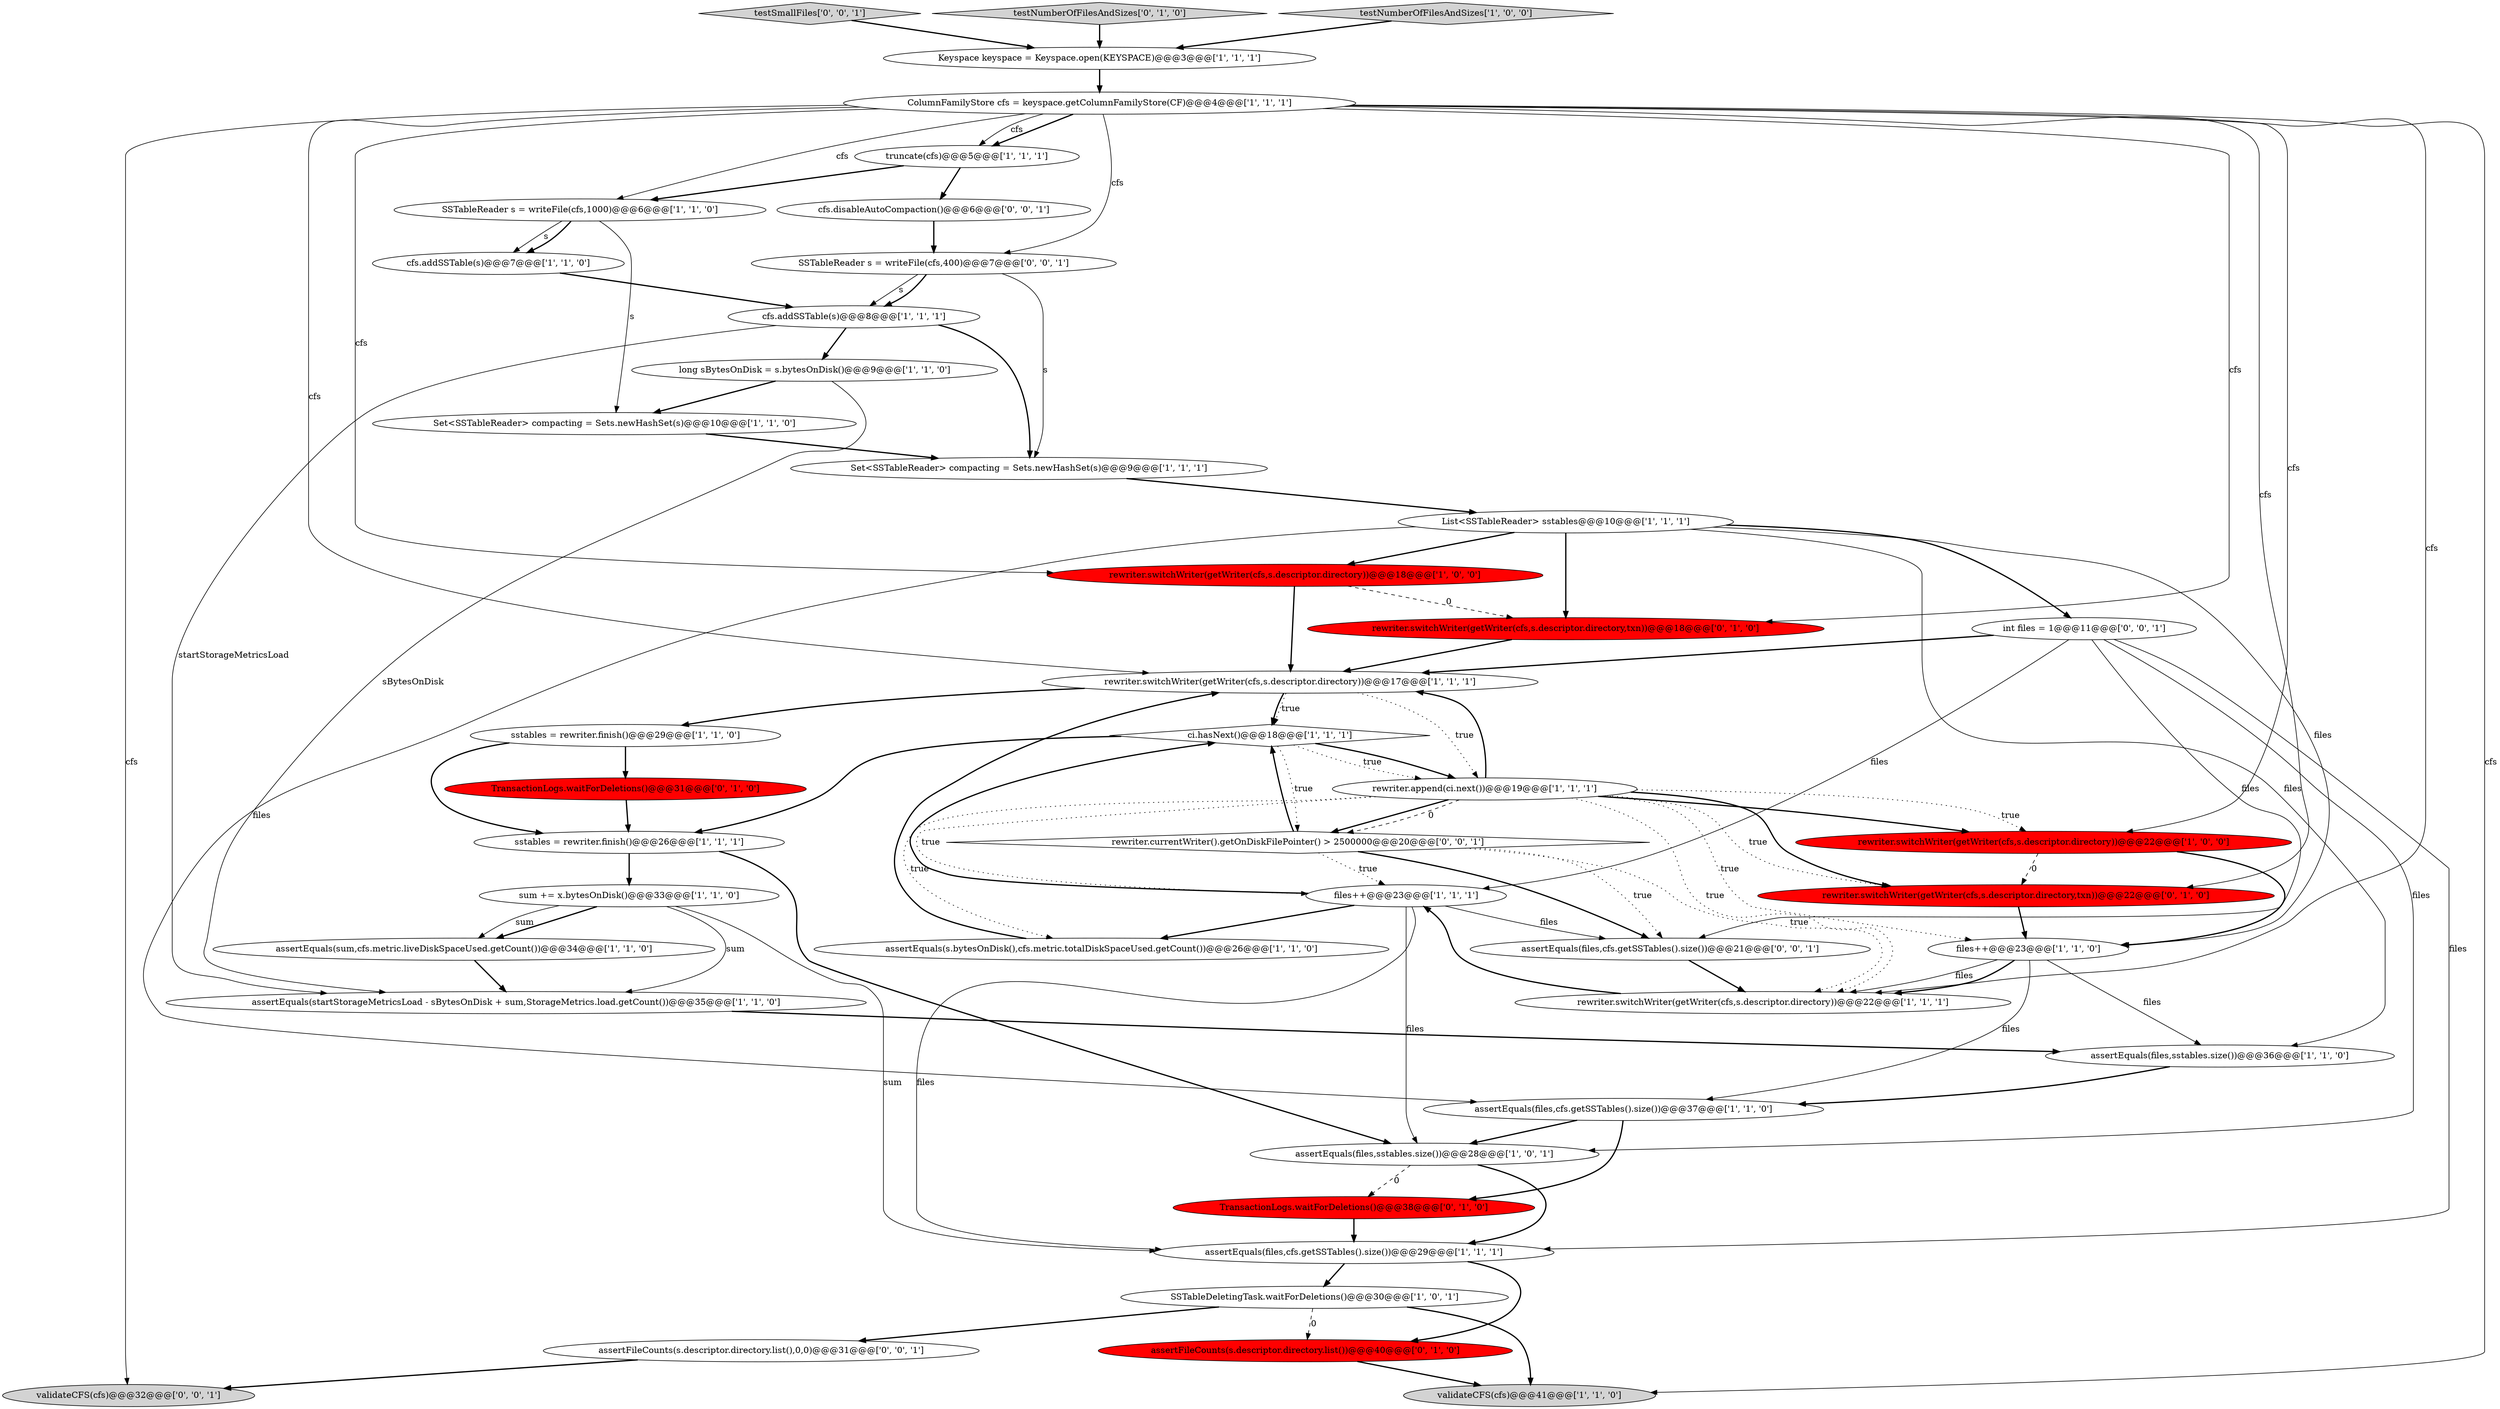 digraph {
3 [style = filled, label = "ColumnFamilyStore cfs = keyspace.getColumnFamilyStore(CF)@@@4@@@['1', '1', '1']", fillcolor = white, shape = ellipse image = "AAA0AAABBB1BBB"];
16 [style = filled, label = "files++@@@23@@@['1', '1', '1']", fillcolor = white, shape = ellipse image = "AAA0AAABBB1BBB"];
40 [style = filled, label = "assertEquals(files,cfs.getSSTables().size())@@@21@@@['0', '0', '1']", fillcolor = white, shape = ellipse image = "AAA0AAABBB3BBB"];
39 [style = filled, label = "testSmallFiles['0', '0', '1']", fillcolor = lightgray, shape = diamond image = "AAA0AAABBB3BBB"];
1 [style = filled, label = "assertEquals(files,cfs.getSSTables().size())@@@29@@@['1', '1', '1']", fillcolor = white, shape = ellipse image = "AAA0AAABBB1BBB"];
20 [style = filled, label = "assertEquals(sum,cfs.metric.liveDiskSpaceUsed.getCount())@@@34@@@['1', '1', '0']", fillcolor = white, shape = ellipse image = "AAA0AAABBB1BBB"];
34 [style = filled, label = "testNumberOfFilesAndSizes['0', '1', '0']", fillcolor = lightgray, shape = diamond image = "AAA0AAABBB2BBB"];
0 [style = filled, label = "List<SSTableReader> sstables@@@10@@@['1', '1', '1']", fillcolor = white, shape = ellipse image = "AAA0AAABBB1BBB"];
15 [style = filled, label = "SSTableReader s = writeFile(cfs,1000)@@@6@@@['1', '1', '0']", fillcolor = white, shape = ellipse image = "AAA0AAABBB1BBB"];
12 [style = filled, label = "truncate(cfs)@@@5@@@['1', '1', '1']", fillcolor = white, shape = ellipse image = "AAA0AAABBB1BBB"];
28 [style = filled, label = "assertEquals(s.bytesOnDisk(),cfs.metric.totalDiskSpaceUsed.getCount())@@@26@@@['1', '1', '0']", fillcolor = white, shape = ellipse image = "AAA0AAABBB1BBB"];
33 [style = filled, label = "TransactionLogs.waitForDeletions()@@@31@@@['0', '1', '0']", fillcolor = red, shape = ellipse image = "AAA1AAABBB2BBB"];
9 [style = filled, label = "long sBytesOnDisk = s.bytesOnDisk()@@@9@@@['1', '1', '0']", fillcolor = white, shape = ellipse image = "AAA0AAABBB1BBB"];
37 [style = filled, label = "validateCFS(cfs)@@@32@@@['0', '0', '1']", fillcolor = lightgray, shape = ellipse image = "AAA0AAABBB3BBB"];
14 [style = filled, label = "ci.hasNext()@@@18@@@['1', '1', '1']", fillcolor = white, shape = diamond image = "AAA0AAABBB1BBB"];
19 [style = filled, label = "rewriter.switchWriter(getWriter(cfs,s.descriptor.directory))@@@18@@@['1', '0', '0']", fillcolor = red, shape = ellipse image = "AAA1AAABBB1BBB"];
27 [style = filled, label = "validateCFS(cfs)@@@41@@@['1', '1', '0']", fillcolor = lightgray, shape = ellipse image = "AAA0AAABBB1BBB"];
6 [style = filled, label = "cfs.addSSTable(s)@@@8@@@['1', '1', '1']", fillcolor = white, shape = ellipse image = "AAA0AAABBB1BBB"];
36 [style = filled, label = "rewriter.switchWriter(getWriter(cfs,s.descriptor.directory,txn))@@@18@@@['0', '1', '0']", fillcolor = red, shape = ellipse image = "AAA1AAABBB2BBB"];
21 [style = filled, label = "rewriter.switchWriter(getWriter(cfs,s.descriptor.directory))@@@22@@@['1', '0', '0']", fillcolor = red, shape = ellipse image = "AAA1AAABBB1BBB"];
22 [style = filled, label = "testNumberOfFilesAndSizes['1', '0', '0']", fillcolor = lightgray, shape = diamond image = "AAA0AAABBB1BBB"];
10 [style = filled, label = "SSTableDeletingTask.waitForDeletions()@@@30@@@['1', '0', '1']", fillcolor = white, shape = ellipse image = "AAA0AAABBB1BBB"];
24 [style = filled, label = "sum += x.bytesOnDisk()@@@33@@@['1', '1', '0']", fillcolor = white, shape = ellipse image = "AAA0AAABBB1BBB"];
7 [style = filled, label = "sstables = rewriter.finish()@@@26@@@['1', '1', '1']", fillcolor = white, shape = ellipse image = "AAA0AAABBB1BBB"];
38 [style = filled, label = "rewriter.currentWriter().getOnDiskFilePointer() > 2500000@@@20@@@['0', '0', '1']", fillcolor = white, shape = diamond image = "AAA0AAABBB3BBB"];
25 [style = filled, label = "sstables = rewriter.finish()@@@29@@@['1', '1', '0']", fillcolor = white, shape = ellipse image = "AAA0AAABBB1BBB"];
29 [style = filled, label = "rewriter.append(ci.next())@@@19@@@['1', '1', '1']", fillcolor = white, shape = ellipse image = "AAA0AAABBB1BBB"];
18 [style = filled, label = "assertEquals(files,cfs.getSSTables().size())@@@37@@@['1', '1', '0']", fillcolor = white, shape = ellipse image = "AAA0AAABBB1BBB"];
23 [style = filled, label = "Keyspace keyspace = Keyspace.open(KEYSPACE)@@@3@@@['1', '1', '1']", fillcolor = white, shape = ellipse image = "AAA0AAABBB1BBB"];
31 [style = filled, label = "rewriter.switchWriter(getWriter(cfs,s.descriptor.directory,txn))@@@22@@@['0', '1', '0']", fillcolor = red, shape = ellipse image = "AAA1AAABBB2BBB"];
43 [style = filled, label = "int files = 1@@@11@@@['0', '0', '1']", fillcolor = white, shape = ellipse image = "AAA0AAABBB3BBB"];
30 [style = filled, label = "rewriter.switchWriter(getWriter(cfs,s.descriptor.directory))@@@22@@@['1', '1', '1']", fillcolor = white, shape = ellipse image = "AAA0AAABBB1BBB"];
32 [style = filled, label = "assertFileCounts(s.descriptor.directory.list())@@@40@@@['0', '1', '0']", fillcolor = red, shape = ellipse image = "AAA1AAABBB2BBB"];
42 [style = filled, label = "SSTableReader s = writeFile(cfs,400)@@@7@@@['0', '0', '1']", fillcolor = white, shape = ellipse image = "AAA0AAABBB3BBB"];
17 [style = filled, label = "assertEquals(startStorageMetricsLoad - sBytesOnDisk + sum,StorageMetrics.load.getCount())@@@35@@@['1', '1', '0']", fillcolor = white, shape = ellipse image = "AAA0AAABBB1BBB"];
8 [style = filled, label = "Set<SSTableReader> compacting = Sets.newHashSet(s)@@@9@@@['1', '1', '1']", fillcolor = white, shape = ellipse image = "AAA0AAABBB1BBB"];
41 [style = filled, label = "assertFileCounts(s.descriptor.directory.list(),0,0)@@@31@@@['0', '0', '1']", fillcolor = white, shape = ellipse image = "AAA0AAABBB3BBB"];
5 [style = filled, label = "assertEquals(files,sstables.size())@@@36@@@['1', '1', '0']", fillcolor = white, shape = ellipse image = "AAA0AAABBB1BBB"];
2 [style = filled, label = "rewriter.switchWriter(getWriter(cfs,s.descriptor.directory))@@@17@@@['1', '1', '1']", fillcolor = white, shape = ellipse image = "AAA0AAABBB1BBB"];
44 [style = filled, label = "cfs.disableAutoCompaction()@@@6@@@['0', '0', '1']", fillcolor = white, shape = ellipse image = "AAA0AAABBB3BBB"];
11 [style = filled, label = "assertEquals(files,sstables.size())@@@28@@@['1', '0', '1']", fillcolor = white, shape = ellipse image = "AAA0AAABBB1BBB"];
13 [style = filled, label = "cfs.addSSTable(s)@@@7@@@['1', '1', '0']", fillcolor = white, shape = ellipse image = "AAA0AAABBB1BBB"];
35 [style = filled, label = "TransactionLogs.waitForDeletions()@@@38@@@['0', '1', '0']", fillcolor = red, shape = ellipse image = "AAA1AAABBB2BBB"];
4 [style = filled, label = "Set<SSTableReader> compacting = Sets.newHashSet(s)@@@10@@@['1', '1', '0']", fillcolor = white, shape = ellipse image = "AAA0AAABBB1BBB"];
26 [style = filled, label = "files++@@@23@@@['1', '1', '0']", fillcolor = white, shape = ellipse image = "AAA0AAABBB1BBB"];
0->26 [style = solid, label="files"];
42->8 [style = solid, label="s"];
12->44 [style = bold, label=""];
25->33 [style = bold, label=""];
3->21 [style = solid, label="cfs"];
3->15 [style = solid, label="cfs"];
10->41 [style = bold, label=""];
29->26 [style = dotted, label="true"];
9->17 [style = solid, label="sBytesOnDisk"];
14->7 [style = bold, label=""];
3->27 [style = solid, label="cfs"];
3->30 [style = solid, label="cfs"];
8->0 [style = bold, label=""];
21->26 [style = bold, label=""];
24->17 [style = solid, label="sum"];
38->16 [style = dotted, label="true"];
29->2 [style = bold, label=""];
10->32 [style = dashed, label="0"];
36->2 [style = bold, label=""];
15->13 [style = solid, label="s"];
39->23 [style = bold, label=""];
2->14 [style = bold, label=""];
18->35 [style = bold, label=""];
4->8 [style = bold, label=""];
16->14 [style = bold, label=""];
2->25 [style = bold, label=""];
29->16 [style = dotted, label="true"];
38->40 [style = dotted, label="true"];
33->7 [style = bold, label=""];
17->5 [style = bold, label=""];
15->13 [style = bold, label=""];
7->11 [style = bold, label=""];
2->29 [style = dotted, label="true"];
0->19 [style = bold, label=""];
26->30 [style = solid, label="files"];
26->18 [style = solid, label="files"];
18->11 [style = bold, label=""];
41->37 [style = bold, label=""];
42->6 [style = solid, label="s"];
23->3 [style = bold, label=""];
19->2 [style = bold, label=""];
25->7 [style = bold, label=""];
22->23 [style = bold, label=""];
0->36 [style = bold, label=""];
3->36 [style = solid, label="cfs"];
24->20 [style = bold, label=""];
7->24 [style = bold, label=""];
43->40 [style = solid, label="files"];
43->16 [style = solid, label="files"];
1->32 [style = bold, label=""];
3->31 [style = solid, label="cfs"];
29->21 [style = dotted, label="true"];
29->38 [style = bold, label=""];
29->38 [style = dashed, label="0"];
16->1 [style = solid, label="files"];
0->18 [style = solid, label="files"];
26->5 [style = solid, label="files"];
44->42 [style = bold, label=""];
0->5 [style = solid, label="files"];
0->43 [style = bold, label=""];
15->4 [style = solid, label="s"];
32->27 [style = bold, label=""];
43->2 [style = bold, label=""];
5->18 [style = bold, label=""];
3->12 [style = bold, label=""];
3->12 [style = solid, label="cfs"];
43->11 [style = solid, label="files"];
29->21 [style = bold, label=""];
38->30 [style = dotted, label="true"];
21->31 [style = dashed, label="0"];
24->20 [style = solid, label="sum"];
31->26 [style = bold, label=""];
35->1 [style = bold, label=""];
29->28 [style = dotted, label="true"];
24->1 [style = solid, label="sum"];
14->29 [style = bold, label=""];
2->14 [style = dotted, label="true"];
40->30 [style = bold, label=""];
34->23 [style = bold, label=""];
3->42 [style = solid, label="cfs"];
13->6 [style = bold, label=""];
38->40 [style = bold, label=""];
43->1 [style = solid, label="files"];
3->19 [style = solid, label="cfs"];
20->17 [style = bold, label=""];
11->1 [style = bold, label=""];
10->27 [style = bold, label=""];
16->11 [style = solid, label="files"];
9->4 [style = bold, label=""];
29->31 [style = bold, label=""];
12->15 [style = bold, label=""];
3->2 [style = solid, label="cfs"];
38->14 [style = bold, label=""];
26->30 [style = bold, label=""];
28->2 [style = bold, label=""];
3->37 [style = solid, label="cfs"];
16->28 [style = bold, label=""];
42->6 [style = bold, label=""];
14->38 [style = dotted, label="true"];
19->36 [style = dashed, label="0"];
6->8 [style = bold, label=""];
29->30 [style = dotted, label="true"];
14->29 [style = dotted, label="true"];
6->17 [style = solid, label="startStorageMetricsLoad"];
6->9 [style = bold, label=""];
30->16 [style = bold, label=""];
1->10 [style = bold, label=""];
16->40 [style = solid, label="files"];
11->35 [style = dashed, label="0"];
29->31 [style = dotted, label="true"];
}
